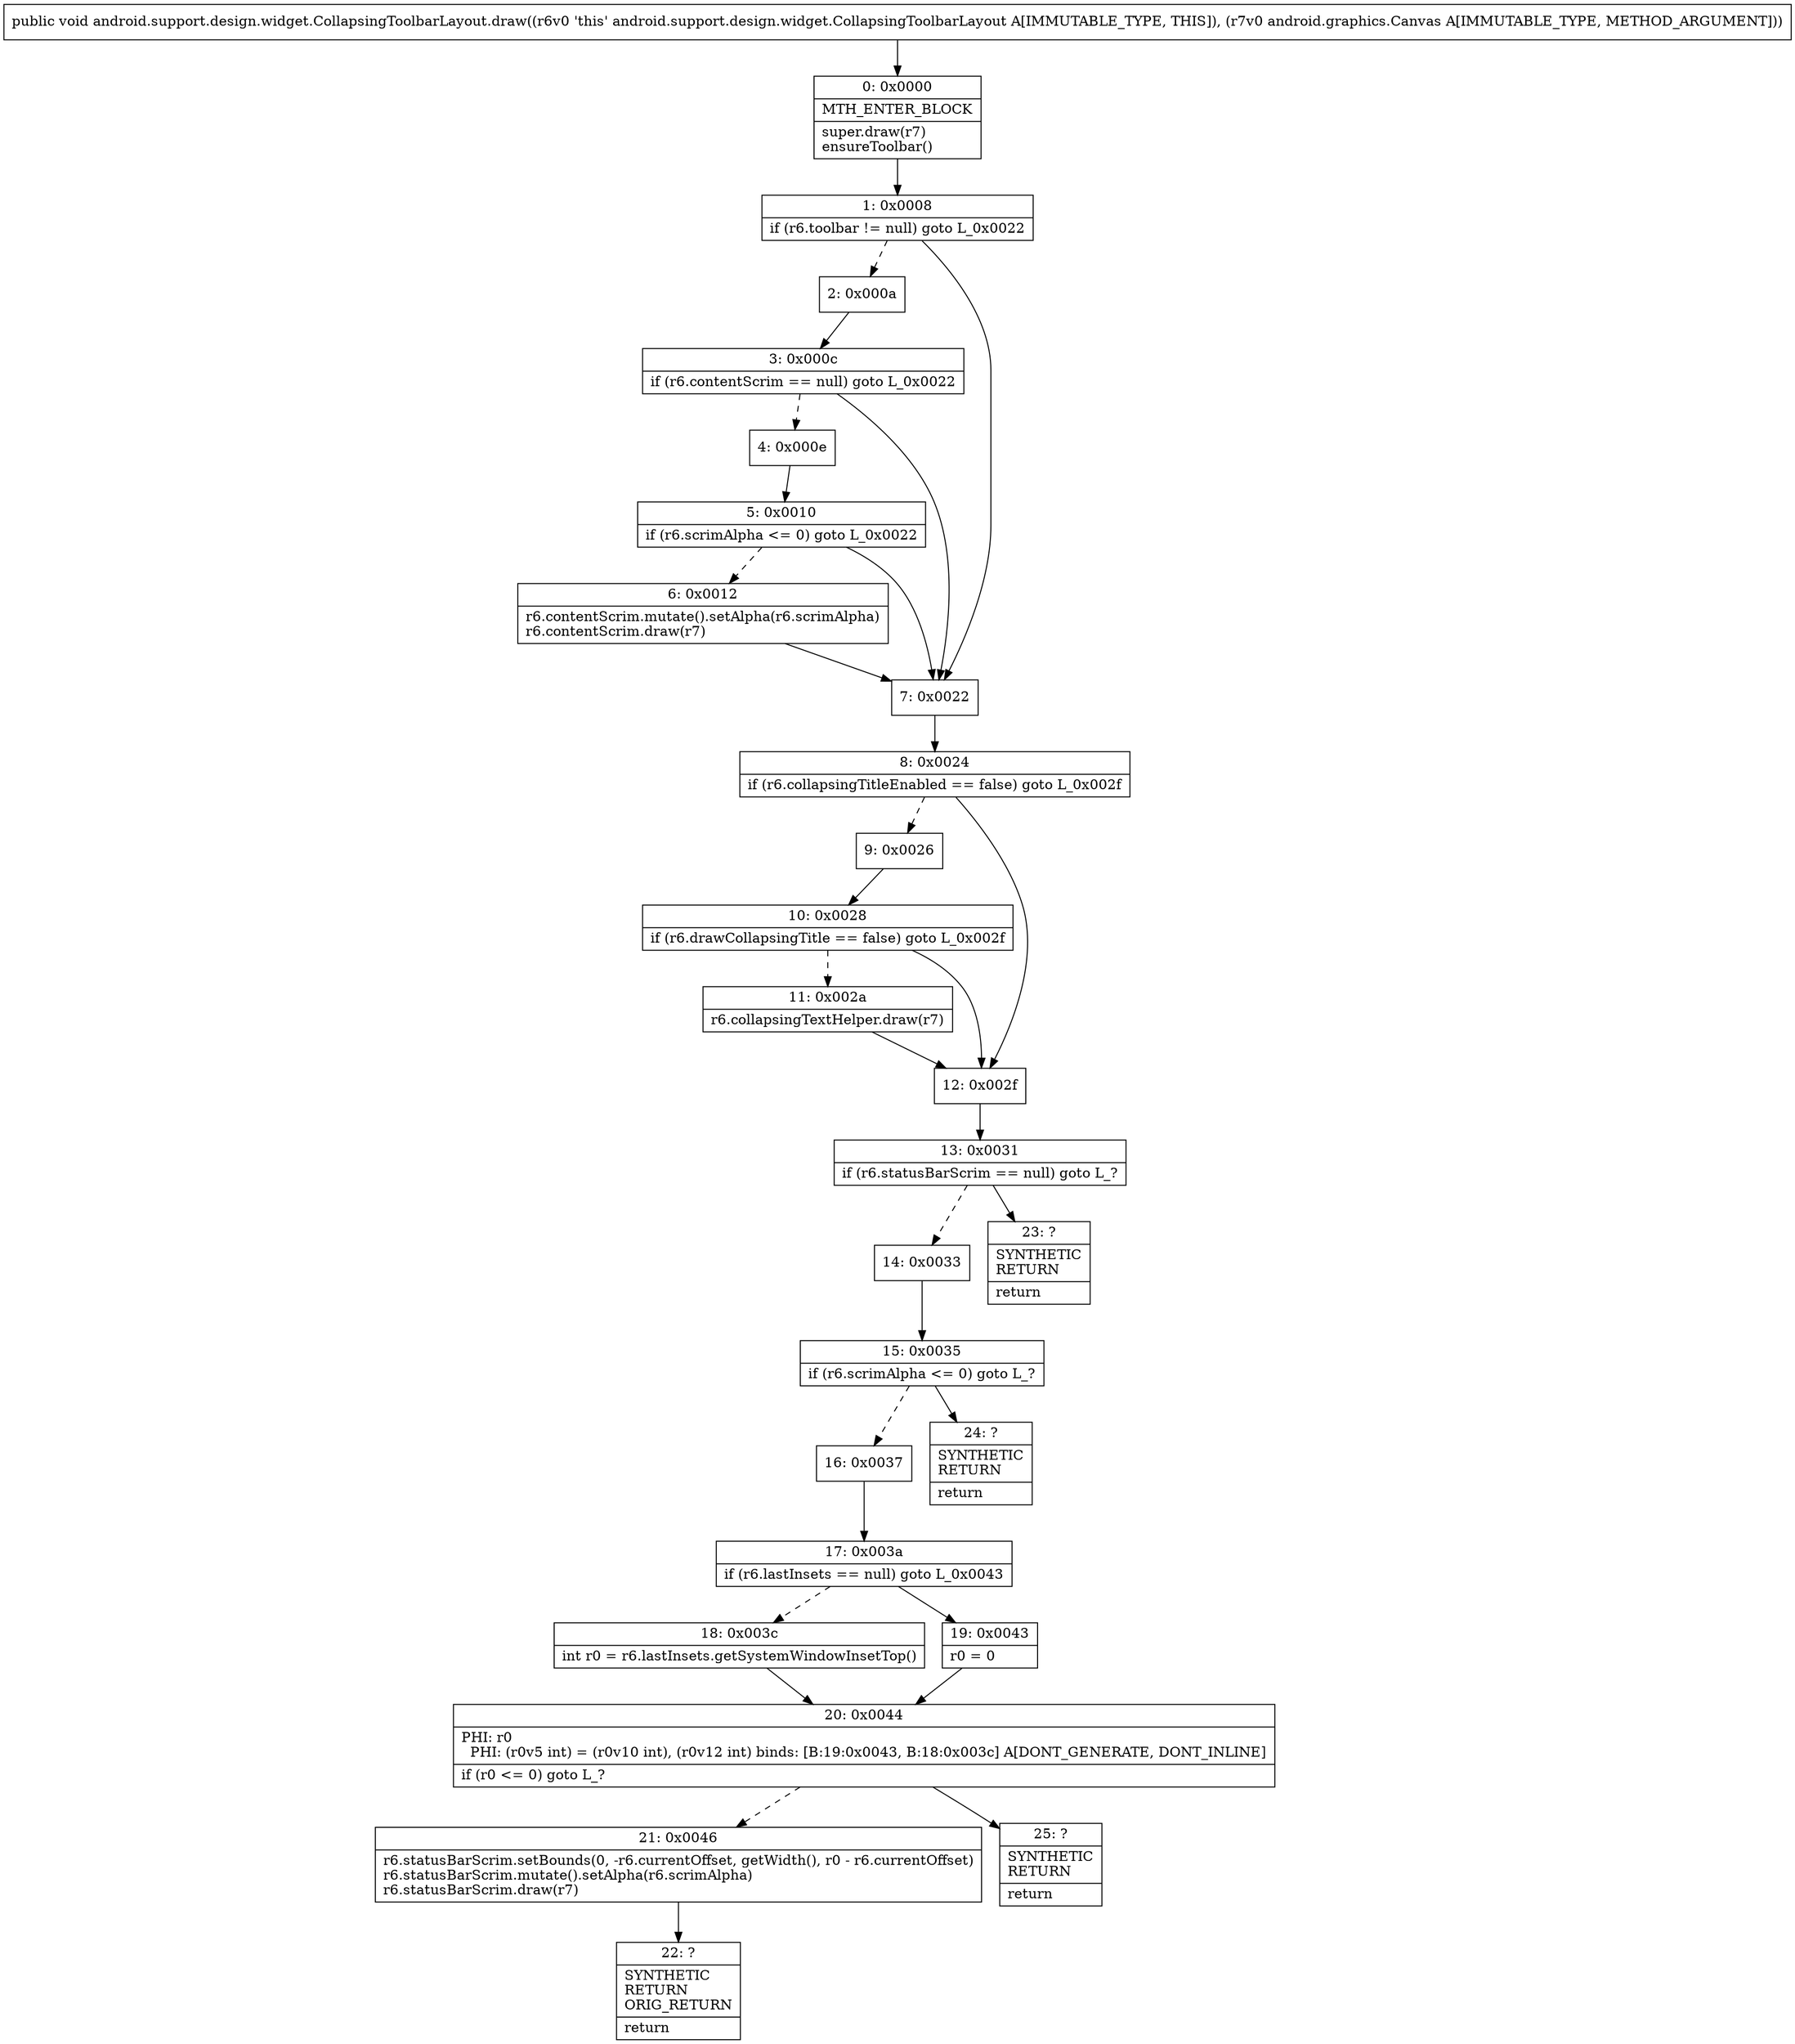 digraph "CFG forandroid.support.design.widget.CollapsingToolbarLayout.draw(Landroid\/graphics\/Canvas;)V" {
Node_0 [shape=record,label="{0\:\ 0x0000|MTH_ENTER_BLOCK\l|super.draw(r7)\lensureToolbar()\l}"];
Node_1 [shape=record,label="{1\:\ 0x0008|if (r6.toolbar != null) goto L_0x0022\l}"];
Node_2 [shape=record,label="{2\:\ 0x000a}"];
Node_3 [shape=record,label="{3\:\ 0x000c|if (r6.contentScrim == null) goto L_0x0022\l}"];
Node_4 [shape=record,label="{4\:\ 0x000e}"];
Node_5 [shape=record,label="{5\:\ 0x0010|if (r6.scrimAlpha \<= 0) goto L_0x0022\l}"];
Node_6 [shape=record,label="{6\:\ 0x0012|r6.contentScrim.mutate().setAlpha(r6.scrimAlpha)\lr6.contentScrim.draw(r7)\l}"];
Node_7 [shape=record,label="{7\:\ 0x0022}"];
Node_8 [shape=record,label="{8\:\ 0x0024|if (r6.collapsingTitleEnabled == false) goto L_0x002f\l}"];
Node_9 [shape=record,label="{9\:\ 0x0026}"];
Node_10 [shape=record,label="{10\:\ 0x0028|if (r6.drawCollapsingTitle == false) goto L_0x002f\l}"];
Node_11 [shape=record,label="{11\:\ 0x002a|r6.collapsingTextHelper.draw(r7)\l}"];
Node_12 [shape=record,label="{12\:\ 0x002f}"];
Node_13 [shape=record,label="{13\:\ 0x0031|if (r6.statusBarScrim == null) goto L_?\l}"];
Node_14 [shape=record,label="{14\:\ 0x0033}"];
Node_15 [shape=record,label="{15\:\ 0x0035|if (r6.scrimAlpha \<= 0) goto L_?\l}"];
Node_16 [shape=record,label="{16\:\ 0x0037}"];
Node_17 [shape=record,label="{17\:\ 0x003a|if (r6.lastInsets == null) goto L_0x0043\l}"];
Node_18 [shape=record,label="{18\:\ 0x003c|int r0 = r6.lastInsets.getSystemWindowInsetTop()\l}"];
Node_19 [shape=record,label="{19\:\ 0x0043|r0 = 0\l}"];
Node_20 [shape=record,label="{20\:\ 0x0044|PHI: r0 \l  PHI: (r0v5 int) = (r0v10 int), (r0v12 int) binds: [B:19:0x0043, B:18:0x003c] A[DONT_GENERATE, DONT_INLINE]\l|if (r0 \<= 0) goto L_?\l}"];
Node_21 [shape=record,label="{21\:\ 0x0046|r6.statusBarScrim.setBounds(0, \-r6.currentOffset, getWidth(), r0 \- r6.currentOffset)\lr6.statusBarScrim.mutate().setAlpha(r6.scrimAlpha)\lr6.statusBarScrim.draw(r7)\l}"];
Node_22 [shape=record,label="{22\:\ ?|SYNTHETIC\lRETURN\lORIG_RETURN\l|return\l}"];
Node_23 [shape=record,label="{23\:\ ?|SYNTHETIC\lRETURN\l|return\l}"];
Node_24 [shape=record,label="{24\:\ ?|SYNTHETIC\lRETURN\l|return\l}"];
Node_25 [shape=record,label="{25\:\ ?|SYNTHETIC\lRETURN\l|return\l}"];
MethodNode[shape=record,label="{public void android.support.design.widget.CollapsingToolbarLayout.draw((r6v0 'this' android.support.design.widget.CollapsingToolbarLayout A[IMMUTABLE_TYPE, THIS]), (r7v0 android.graphics.Canvas A[IMMUTABLE_TYPE, METHOD_ARGUMENT])) }"];
MethodNode -> Node_0;
Node_0 -> Node_1;
Node_1 -> Node_2[style=dashed];
Node_1 -> Node_7;
Node_2 -> Node_3;
Node_3 -> Node_4[style=dashed];
Node_3 -> Node_7;
Node_4 -> Node_5;
Node_5 -> Node_6[style=dashed];
Node_5 -> Node_7;
Node_6 -> Node_7;
Node_7 -> Node_8;
Node_8 -> Node_9[style=dashed];
Node_8 -> Node_12;
Node_9 -> Node_10;
Node_10 -> Node_11[style=dashed];
Node_10 -> Node_12;
Node_11 -> Node_12;
Node_12 -> Node_13;
Node_13 -> Node_14[style=dashed];
Node_13 -> Node_23;
Node_14 -> Node_15;
Node_15 -> Node_16[style=dashed];
Node_15 -> Node_24;
Node_16 -> Node_17;
Node_17 -> Node_18[style=dashed];
Node_17 -> Node_19;
Node_18 -> Node_20;
Node_19 -> Node_20;
Node_20 -> Node_21[style=dashed];
Node_20 -> Node_25;
Node_21 -> Node_22;
}

